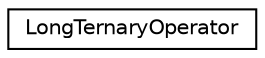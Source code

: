digraph "Graphical Class Hierarchy"
{
 // LATEX_PDF_SIZE
  edge [fontname="Helvetica",fontsize="10",labelfontname="Helvetica",labelfontsize="10"];
  node [fontname="Helvetica",fontsize="10",shape=record];
  rankdir="LR";
  Node0 [label="LongTernaryOperator",height=0.2,width=0.4,color="black", fillcolor="white", style="filled",URL="$interfacecom_1_1google_1_1ortools_1_1constraintsolver_1_1LongTernaryOperator.html",tooltip="Represents an operation upon three long-valued operands and producing a long-valued result."];
}
